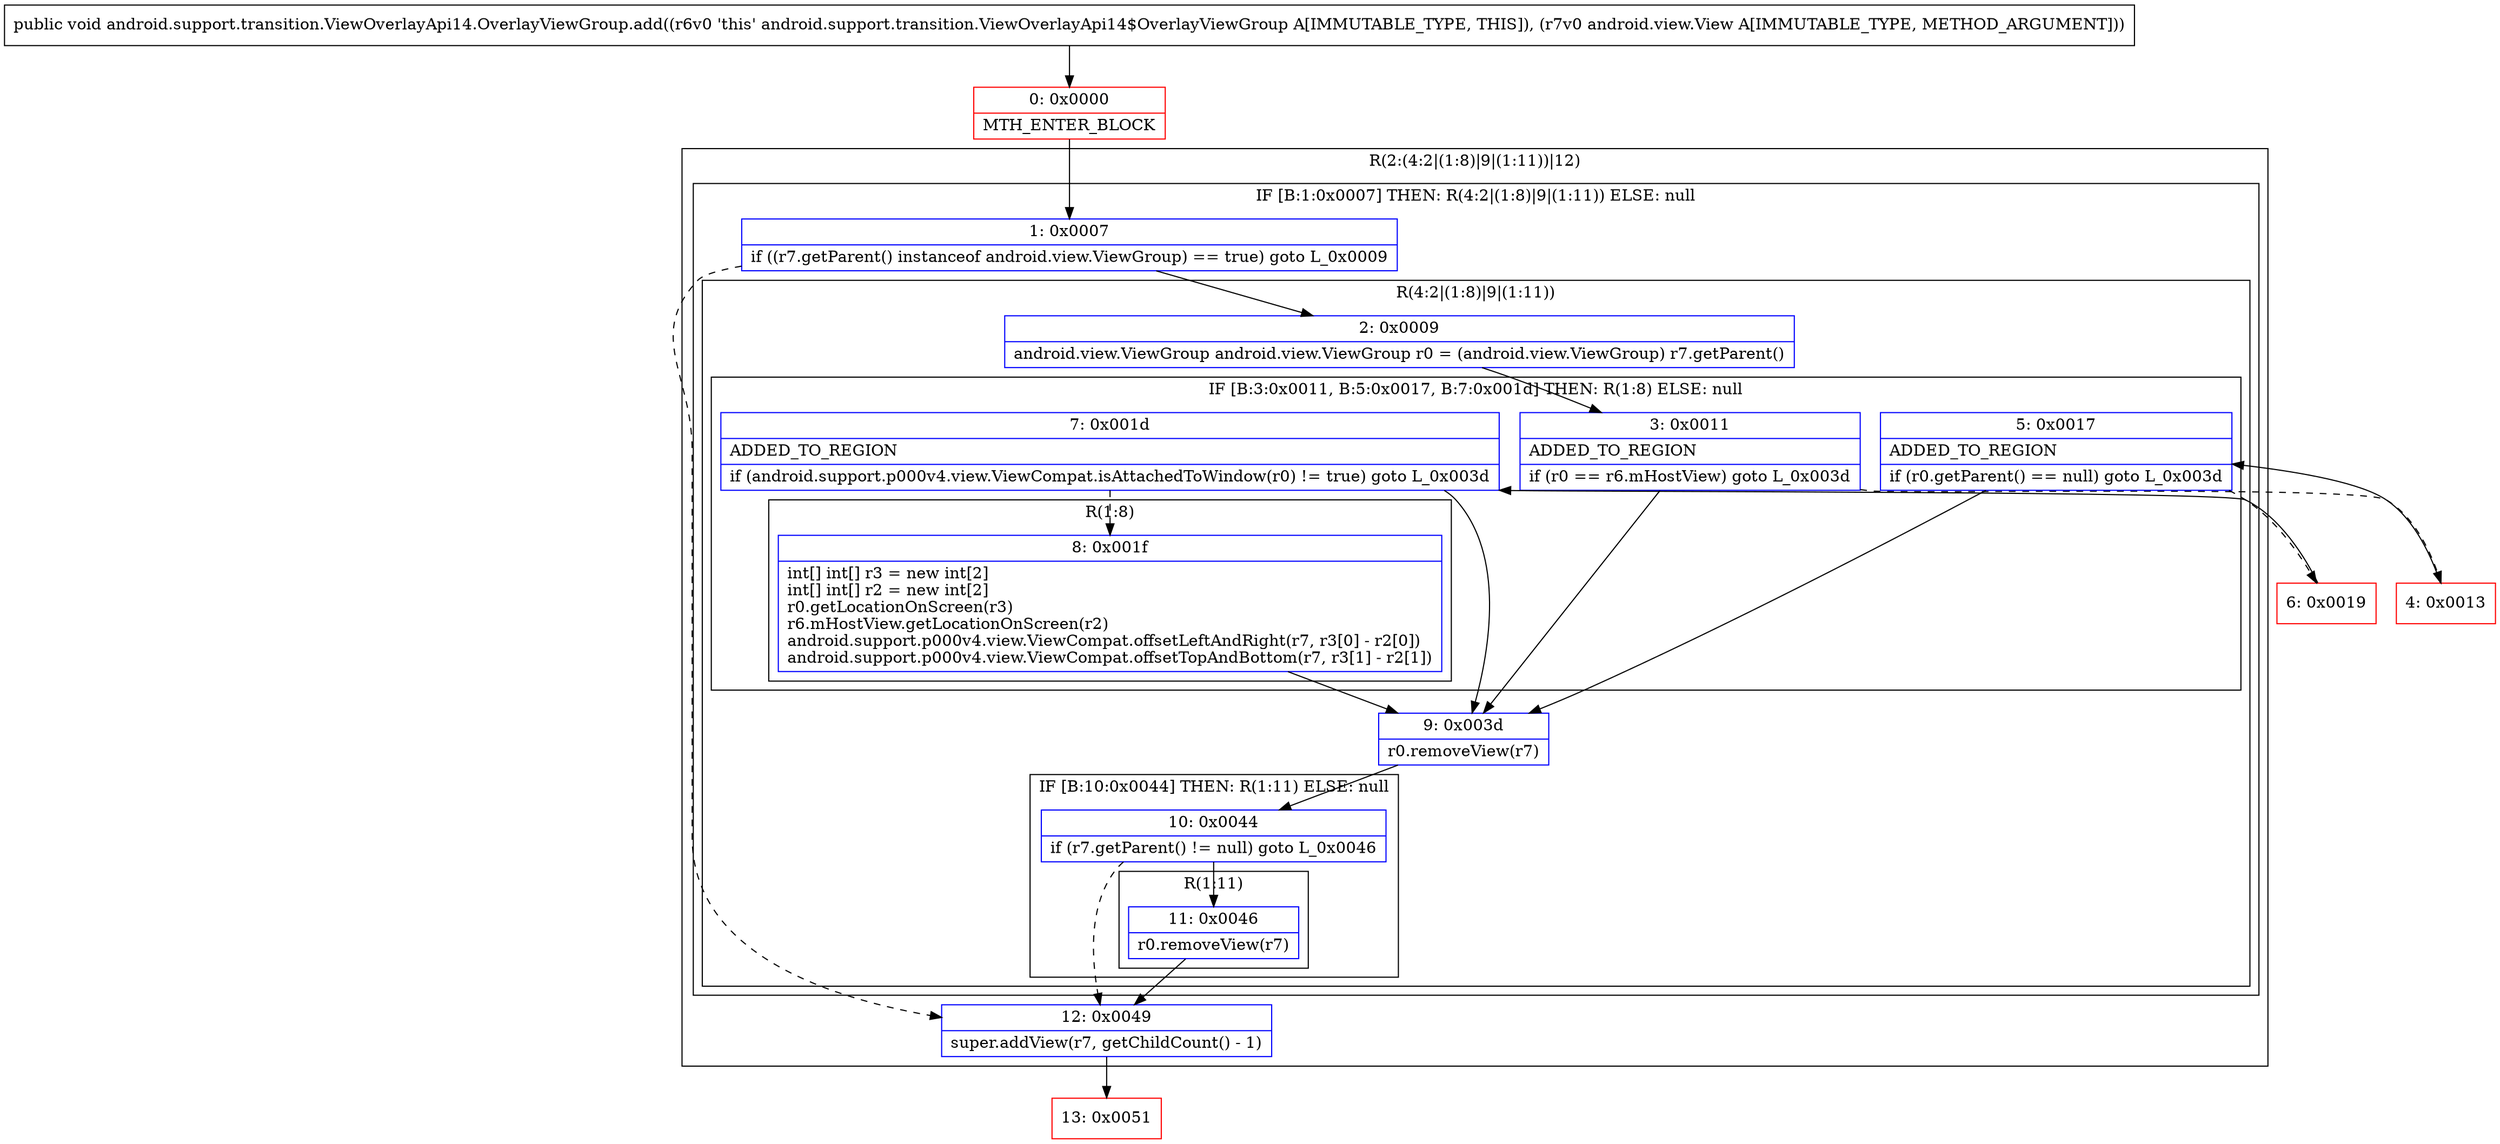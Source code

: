 digraph "CFG forandroid.support.transition.ViewOverlayApi14.OverlayViewGroup.add(Landroid\/view\/View;)V" {
subgraph cluster_Region_1329748507 {
label = "R(2:(4:2|(1:8)|9|(1:11))|12)";
node [shape=record,color=blue];
subgraph cluster_IfRegion_1461845123 {
label = "IF [B:1:0x0007] THEN: R(4:2|(1:8)|9|(1:11)) ELSE: null";
node [shape=record,color=blue];
Node_1 [shape=record,label="{1\:\ 0x0007|if ((r7.getParent() instanceof android.view.ViewGroup) == true) goto L_0x0009\l}"];
subgraph cluster_Region_891749936 {
label = "R(4:2|(1:8)|9|(1:11))";
node [shape=record,color=blue];
Node_2 [shape=record,label="{2\:\ 0x0009|android.view.ViewGroup android.view.ViewGroup r0 = (android.view.ViewGroup) r7.getParent()\l}"];
subgraph cluster_IfRegion_1464781904 {
label = "IF [B:3:0x0011, B:5:0x0017, B:7:0x001d] THEN: R(1:8) ELSE: null";
node [shape=record,color=blue];
Node_3 [shape=record,label="{3\:\ 0x0011|ADDED_TO_REGION\l|if (r0 == r6.mHostView) goto L_0x003d\l}"];
Node_5 [shape=record,label="{5\:\ 0x0017|ADDED_TO_REGION\l|if (r0.getParent() == null) goto L_0x003d\l}"];
Node_7 [shape=record,label="{7\:\ 0x001d|ADDED_TO_REGION\l|if (android.support.p000v4.view.ViewCompat.isAttachedToWindow(r0) != true) goto L_0x003d\l}"];
subgraph cluster_Region_1313111055 {
label = "R(1:8)";
node [shape=record,color=blue];
Node_8 [shape=record,label="{8\:\ 0x001f|int[] int[] r3 = new int[2]\lint[] int[] r2 = new int[2]\lr0.getLocationOnScreen(r3)\lr6.mHostView.getLocationOnScreen(r2)\landroid.support.p000v4.view.ViewCompat.offsetLeftAndRight(r7, r3[0] \- r2[0])\landroid.support.p000v4.view.ViewCompat.offsetTopAndBottom(r7, r3[1] \- r2[1])\l}"];
}
}
Node_9 [shape=record,label="{9\:\ 0x003d|r0.removeView(r7)\l}"];
subgraph cluster_IfRegion_980410915 {
label = "IF [B:10:0x0044] THEN: R(1:11) ELSE: null";
node [shape=record,color=blue];
Node_10 [shape=record,label="{10\:\ 0x0044|if (r7.getParent() != null) goto L_0x0046\l}"];
subgraph cluster_Region_2082819111 {
label = "R(1:11)";
node [shape=record,color=blue];
Node_11 [shape=record,label="{11\:\ 0x0046|r0.removeView(r7)\l}"];
}
}
}
}
Node_12 [shape=record,label="{12\:\ 0x0049|super.addView(r7, getChildCount() \- 1)\l}"];
}
Node_0 [shape=record,color=red,label="{0\:\ 0x0000|MTH_ENTER_BLOCK\l}"];
Node_4 [shape=record,color=red,label="{4\:\ 0x0013}"];
Node_6 [shape=record,color=red,label="{6\:\ 0x0019}"];
Node_13 [shape=record,color=red,label="{13\:\ 0x0051}"];
MethodNode[shape=record,label="{public void android.support.transition.ViewOverlayApi14.OverlayViewGroup.add((r6v0 'this' android.support.transition.ViewOverlayApi14$OverlayViewGroup A[IMMUTABLE_TYPE, THIS]), (r7v0 android.view.View A[IMMUTABLE_TYPE, METHOD_ARGUMENT])) }"];
MethodNode -> Node_0;
Node_1 -> Node_2;
Node_1 -> Node_12[style=dashed];
Node_2 -> Node_3;
Node_3 -> Node_4[style=dashed];
Node_3 -> Node_9;
Node_5 -> Node_6[style=dashed];
Node_5 -> Node_9;
Node_7 -> Node_8[style=dashed];
Node_7 -> Node_9;
Node_8 -> Node_9;
Node_9 -> Node_10;
Node_10 -> Node_11;
Node_10 -> Node_12[style=dashed];
Node_11 -> Node_12;
Node_12 -> Node_13;
Node_0 -> Node_1;
Node_4 -> Node_5;
Node_6 -> Node_7;
}

